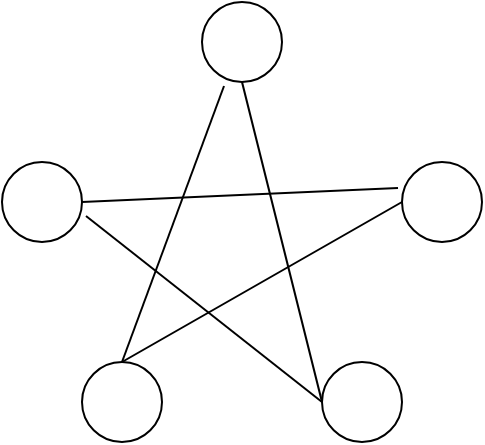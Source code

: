 <mxfile version="21.4.0" type="device">
  <diagram name="Page-1" id="30X0jJcR0-qBjYe12jsh">
    <mxGraphModel dx="1098" dy="820" grid="1" gridSize="10" guides="1" tooltips="1" connect="1" arrows="1" fold="1" page="1" pageScale="1" pageWidth="1019" pageHeight="1320" math="0" shadow="0">
      <root>
        <mxCell id="0" />
        <mxCell id="1" parent="0" />
        <mxCell id="CeJ-HBvOXXxMZbBYNa6p-7" style="rounded=0;orthogonalLoop=1;jettySize=auto;html=1;exitX=0.5;exitY=0;exitDx=0;exitDy=0;endArrow=none;endFill=0;entryX=0;entryY=0.5;entryDx=0;entryDy=0;" edge="1" parent="1" source="CeJ-HBvOXXxMZbBYNa6p-3" target="CeJ-HBvOXXxMZbBYNa6p-4">
          <mxGeometry relative="1" as="geometry" />
        </mxCell>
        <mxCell id="CeJ-HBvOXXxMZbBYNa6p-1" value="" style="ellipse;whiteSpace=wrap;html=1;aspect=fixed;fontSize=17;fontStyle=1" vertex="1" parent="1">
          <mxGeometry x="480" y="160" width="40" height="40" as="geometry" />
        </mxCell>
        <mxCell id="CeJ-HBvOXXxMZbBYNa6p-11" style="rounded=0;orthogonalLoop=1;jettySize=auto;html=1;exitX=0.5;exitY=0;exitDx=0;exitDy=0;entryX=0.275;entryY=1.05;entryDx=0;entryDy=0;entryPerimeter=0;endArrow=none;endFill=0;" edge="1" parent="1" source="CeJ-HBvOXXxMZbBYNa6p-3" target="CeJ-HBvOXXxMZbBYNa6p-1">
          <mxGeometry relative="1" as="geometry" />
        </mxCell>
        <mxCell id="CeJ-HBvOXXxMZbBYNa6p-2" value="" style="ellipse;whiteSpace=wrap;html=1;aspect=fixed;fontSize=17;fontStyle=1" vertex="1" parent="1">
          <mxGeometry x="380" y="240" width="40" height="40" as="geometry" />
        </mxCell>
        <mxCell id="CeJ-HBvOXXxMZbBYNa6p-10" style="rounded=0;orthogonalLoop=1;jettySize=auto;html=1;entryX=1.05;entryY=0.675;entryDx=0;entryDy=0;endArrow=none;endFill=0;entryPerimeter=0;" edge="1" parent="1" target="CeJ-HBvOXXxMZbBYNa6p-2">
          <mxGeometry relative="1" as="geometry">
            <mxPoint x="540" y="360" as="sourcePoint" />
          </mxGeometry>
        </mxCell>
        <mxCell id="CeJ-HBvOXXxMZbBYNa6p-3" value="" style="ellipse;whiteSpace=wrap;html=1;aspect=fixed;fontSize=17;fontStyle=1" vertex="1" parent="1">
          <mxGeometry x="420" y="340" width="40" height="40" as="geometry" />
        </mxCell>
        <mxCell id="CeJ-HBvOXXxMZbBYNa6p-8" style="rounded=0;orthogonalLoop=1;jettySize=auto;html=1;exitX=-0.05;exitY=0.325;exitDx=0;exitDy=0;entryX=1;entryY=0.5;entryDx=0;entryDy=0;endArrow=none;endFill=0;exitPerimeter=0;" edge="1" parent="1" source="CeJ-HBvOXXxMZbBYNa6p-4" target="CeJ-HBvOXXxMZbBYNa6p-2">
          <mxGeometry relative="1" as="geometry" />
        </mxCell>
        <mxCell id="CeJ-HBvOXXxMZbBYNa6p-4" value="" style="ellipse;whiteSpace=wrap;html=1;aspect=fixed;fontSize=17;fontStyle=1" vertex="1" parent="1">
          <mxGeometry x="580" y="240" width="40" height="40" as="geometry" />
        </mxCell>
        <mxCell id="CeJ-HBvOXXxMZbBYNa6p-9" style="rounded=0;orthogonalLoop=1;jettySize=auto;html=1;exitX=0;exitY=0.5;exitDx=0;exitDy=0;entryX=0.5;entryY=1;entryDx=0;entryDy=0;endArrow=none;endFill=0;" edge="1" parent="1" source="CeJ-HBvOXXxMZbBYNa6p-5" target="CeJ-HBvOXXxMZbBYNa6p-1">
          <mxGeometry relative="1" as="geometry" />
        </mxCell>
        <mxCell id="CeJ-HBvOXXxMZbBYNa6p-5" value="" style="ellipse;whiteSpace=wrap;html=1;aspect=fixed;fontSize=17;fontStyle=1" vertex="1" parent="1">
          <mxGeometry x="540" y="340" width="40" height="40" as="geometry" />
        </mxCell>
      </root>
    </mxGraphModel>
  </diagram>
</mxfile>
